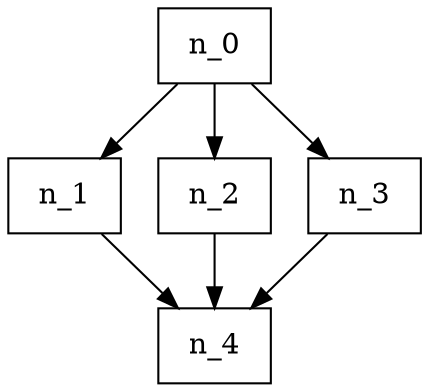 strict digraph "Task{n=10,e=0.20}" {
	graph [bb="0,0,312,324",
		collapsed=0,
		cpathlen=0,
		deadline=0,
		period=0,
		workload=0
	];
	node [distance=0,
		factor=0,
		label="\N",
		marked=0,
		object=0,
		shape=rectangle,
		threads=0,
		visited=0,
		wcet=0,
		wcetone=0
	];
	n_0 [factor=0.3,
	     object=2,
	     threads=1,
	     wcetone=12];

	n_1 [factor=0.1,
	     object=1,
	     threads=1
	     wcetone=20];

	n_2 [factor=0.1,
	     object=1,
	     threads=1
	     wcetone=20];

	n_3 [factor=0.1,
	     object=1,
	     threads=1
	     wcetone=20];

	n_4 [factor=0.15,
	     object=3,
	     threads=1
	     wcetone=30];

n_0 -> {n_1; n_2;  n_3}

{n_1; n_2; n_3} -> n_4
}
